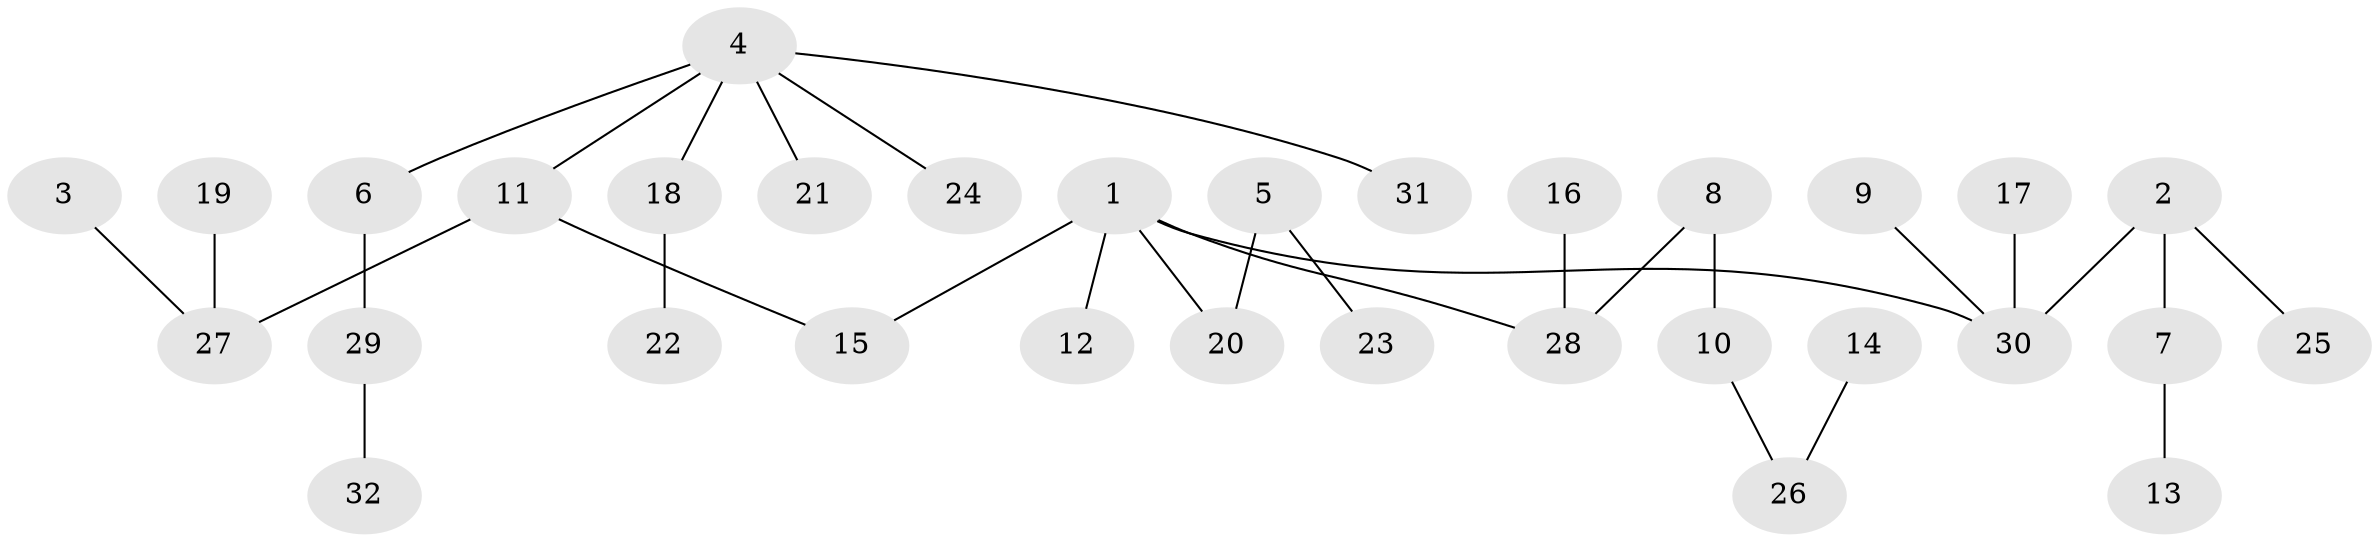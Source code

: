 // original degree distribution, {4: 0.10126582278481013, 5: 0.02531645569620253, 6: 0.02531645569620253, 3: 0.10126582278481013, 2: 0.24050632911392406, 1: 0.5063291139240507}
// Generated by graph-tools (version 1.1) at 2025/37/03/04/25 23:37:17]
// undirected, 32 vertices, 31 edges
graph export_dot {
  node [color=gray90,style=filled];
  1;
  2;
  3;
  4;
  5;
  6;
  7;
  8;
  9;
  10;
  11;
  12;
  13;
  14;
  15;
  16;
  17;
  18;
  19;
  20;
  21;
  22;
  23;
  24;
  25;
  26;
  27;
  28;
  29;
  30;
  31;
  32;
  1 -- 12 [weight=1.0];
  1 -- 15 [weight=1.0];
  1 -- 20 [weight=1.0];
  1 -- 28 [weight=1.0];
  1 -- 30 [weight=1.0];
  2 -- 7 [weight=1.0];
  2 -- 25 [weight=1.0];
  2 -- 30 [weight=1.0];
  3 -- 27 [weight=1.0];
  4 -- 6 [weight=1.0];
  4 -- 11 [weight=1.0];
  4 -- 18 [weight=1.0];
  4 -- 21 [weight=1.0];
  4 -- 24 [weight=1.0];
  4 -- 31 [weight=1.0];
  5 -- 20 [weight=1.0];
  5 -- 23 [weight=1.0];
  6 -- 29 [weight=1.0];
  7 -- 13 [weight=1.0];
  8 -- 10 [weight=1.0];
  8 -- 28 [weight=1.0];
  9 -- 30 [weight=1.0];
  10 -- 26 [weight=1.0];
  11 -- 15 [weight=1.0];
  11 -- 27 [weight=1.0];
  14 -- 26 [weight=1.0];
  16 -- 28 [weight=1.0];
  17 -- 30 [weight=1.0];
  18 -- 22 [weight=1.0];
  19 -- 27 [weight=1.0];
  29 -- 32 [weight=1.0];
}
